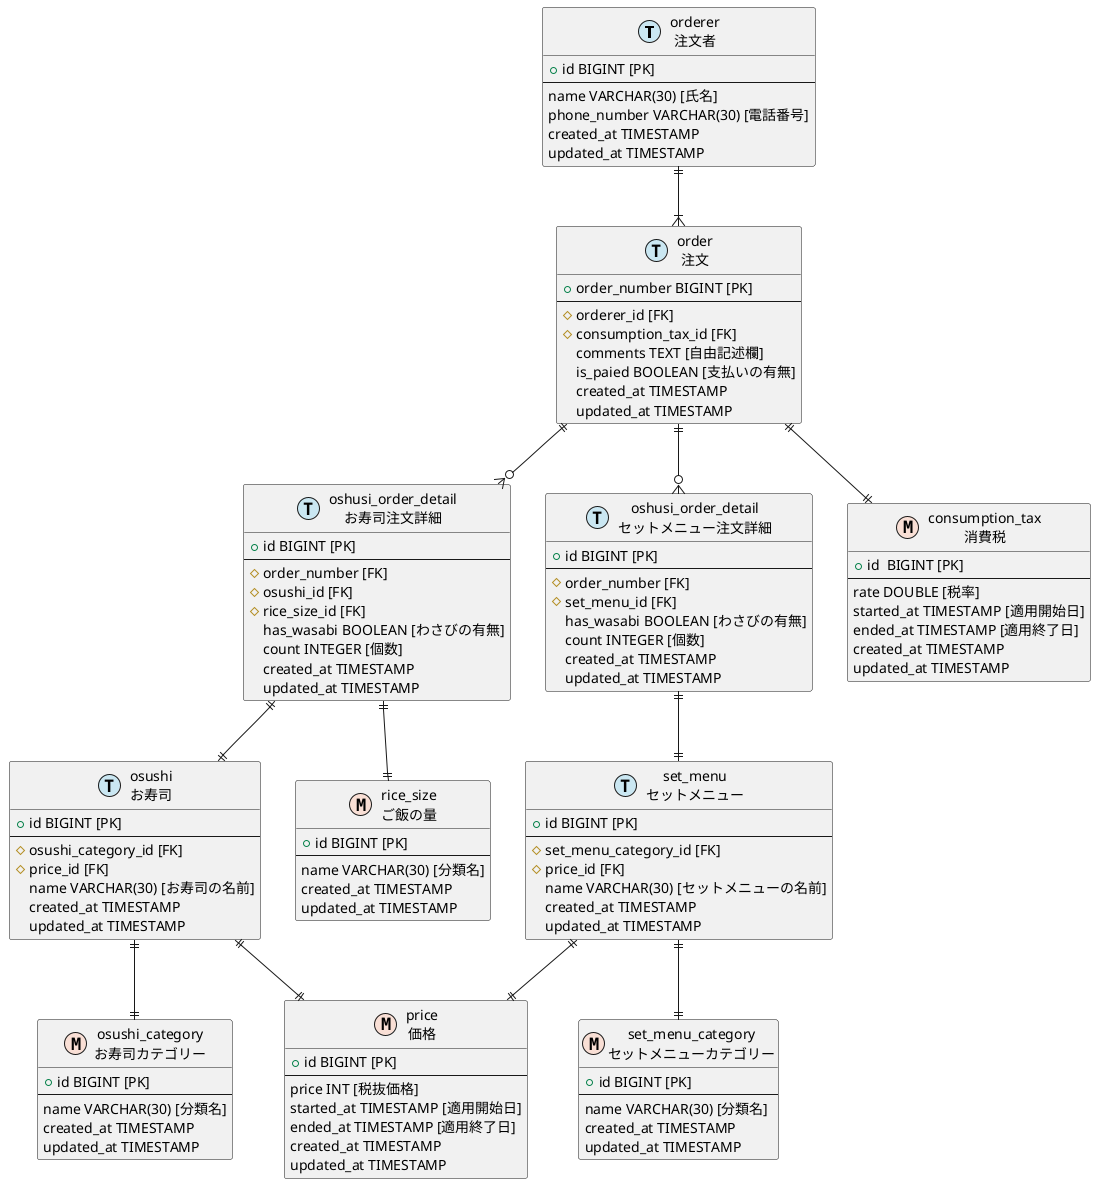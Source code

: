 @startuml osushi_table

!define MASTER F9DFD5
!define TRANSACTION CAE7F2

entity orderer as "orderer\n注文者" <<T, TRANSACTION>>  {
    + id BIGINT [PK]
    --
    name VARCHAR(30) [氏名]
    phone_number VARCHAR(30) [電話番号]
    created_at TIMESTAMP
    updated_at TIMESTAMP
}


entity order as "order\n注文" <<T, TRANSACTION>> {
    + order_number BIGINT [PK]
    --
    # orderer_id [FK]
    # consumption_tax_id [FK]
    comments TEXT [自由記述欄]
    is_paied BOOLEAN [支払いの有無]
    created_at TIMESTAMP
    updated_at TIMESTAMP
}

entity oshusi_order_detail as "oshusi_order_detail\nお寿司注文詳細" <<T, TRANSACTION>>  {
    + id BIGINT [PK]
    --
    # order_number [FK]
    # osushi_id [FK]
    # rice_size_id [FK]
    has_wasabi BOOLEAN [わさびの有無]
    count INTEGER [個数]
    created_at TIMESTAMP
    updated_at TIMESTAMP
}

entity set_menu_order_detail as "oshusi_order_detail\nセットメニュー注文詳細" <<T, TRANSACTION>>  {
    + id BIGINT [PK]
    --
    # order_number [FK]
    # set_menu_id [FK]
    has_wasabi BOOLEAN [わさびの有無]
    count INTEGER [個数]
    created_at TIMESTAMP
    updated_at TIMESTAMP
}

entity osushi as "osushi\nお寿司" <<T, TRANSACTION>> {
    + id BIGINT [PK]
    --
    # osushi_category_id [FK]
    # price_id [FK]
    name VARCHAR(30) [お寿司の名前]
    created_at TIMESTAMP
    updated_at TIMESTAMP
}

entity osushi_category as "osushi_category\nお寿司カテゴリー" <<M, MASTER>> {
    + id BIGINT [PK]
    --
    name VARCHAR(30) [分類名]
    created_at TIMESTAMP
    updated_at TIMESTAMP
}

entity rice_size as "rice_size\nご飯の量" <<M, MASTER>> {
    + id BIGINT [PK]
    --
    name VARCHAR(30) [分類名]
    created_at TIMESTAMP
    updated_at TIMESTAMP
}

entity set_menu as "set_menu\nセットメニュー" <<T, TRANSACTION>> {
    + id BIGINT [PK]
    --
    # set_menu_category_id [FK]
    # price_id [FK]
    name VARCHAR(30) [セットメニューの名前]
    created_at TIMESTAMP
    updated_at TIMESTAMP
}

entity set_menu_category as "set_menu_category\nセットメニューカテゴリー" <<M, MASTER>> {
    + id BIGINT [PK]
    --
    name VARCHAR(30) [分類名]
    created_at TIMESTAMP
    updated_at TIMESTAMP
}

entity price as "price\n価格" <<M, MASTER>> {
    + id BIGINT [PK]
    --
    price INT [税抜価格]
    started_at TIMESTAMP [適用開始日]
    ended_at TIMESTAMP [適用終了日]
    created_at TIMESTAMP
    updated_at TIMESTAMP
}


entity consumption_tax as "consumption_tax\n消費税" <<M, MASTER>> {
    + id  BIGINT [PK]
    --
    rate DOUBLE [税率]
    started_at TIMESTAMP [適用開始日]
    ended_at TIMESTAMP [適用終了日]
    created_at TIMESTAMP
    updated_at TIMESTAMP
}

orderer ||--|{ order
order ||--o{ oshusi_order_detail
order ||--o{ set_menu_order_detail
order ||--|| consumption_tax
oshusi_order_detail ||--|| osushi
oshusi_order_detail ||--|| rice_size
set_menu_order_detail ||--|| set_menu
osushi ||--|| osushi_category
set_menu ||--|| set_menu_category
osushi ||--|| price
set_menu ||--|| price

@enduml